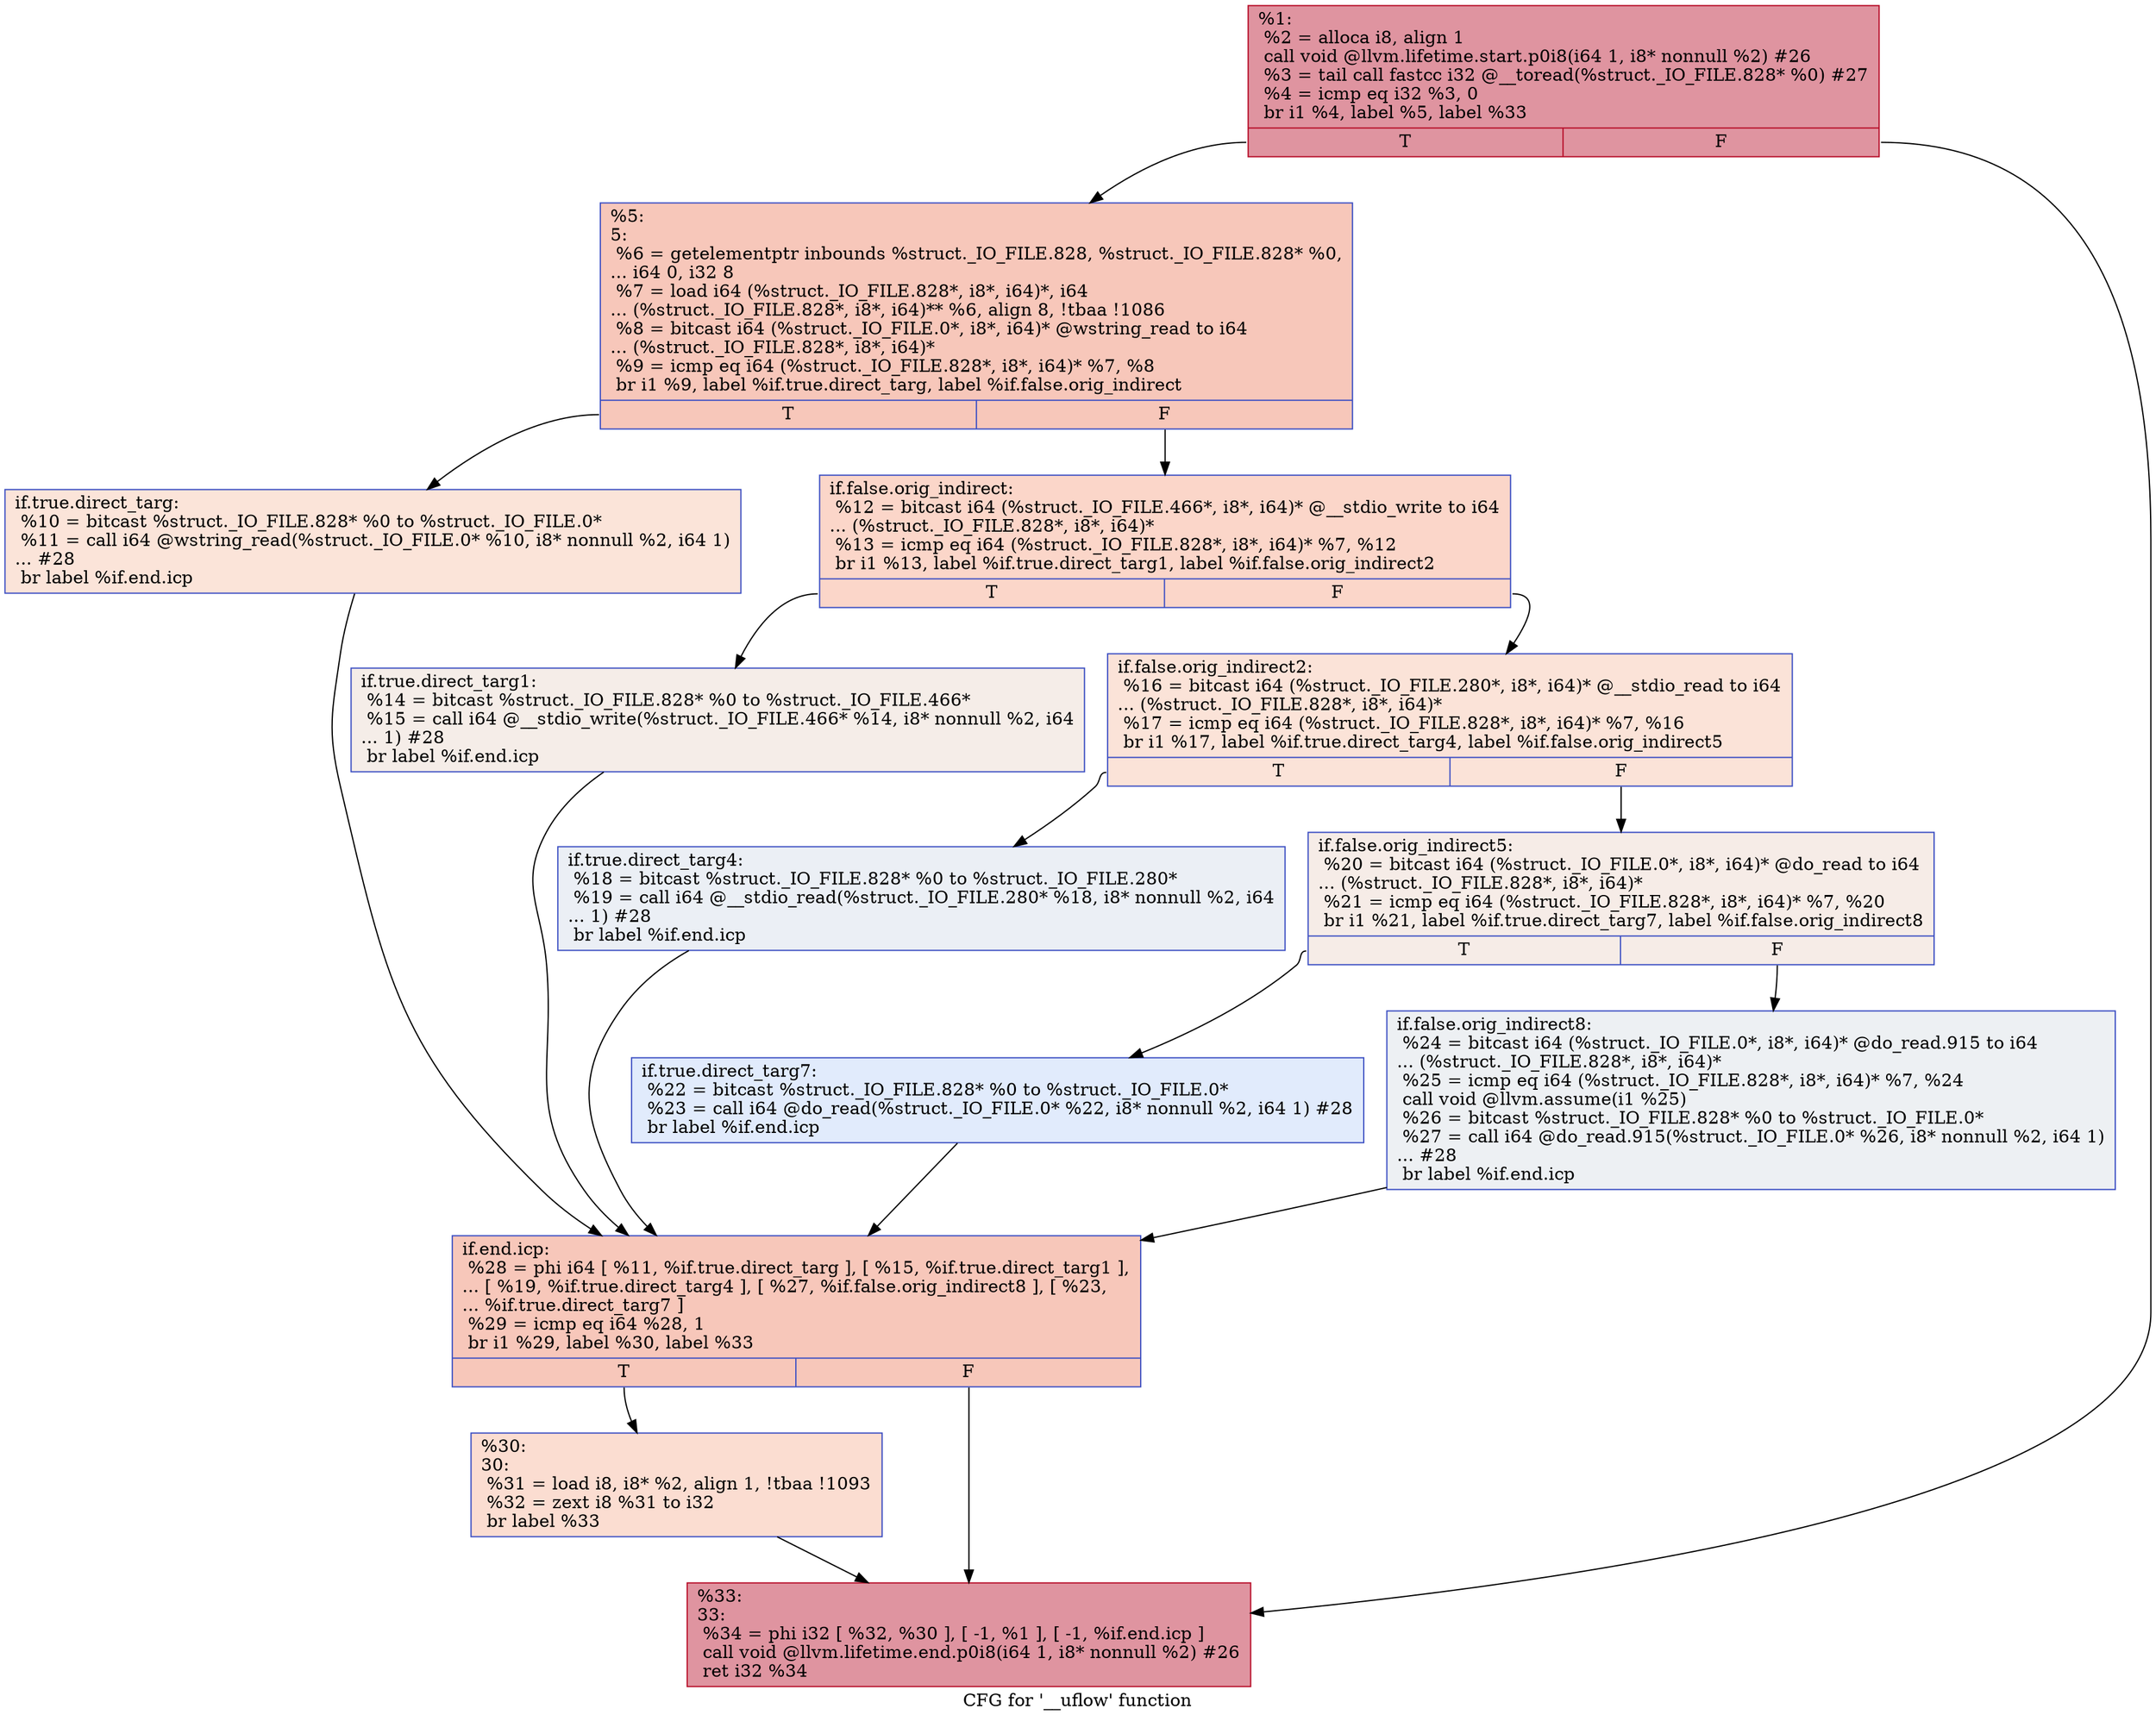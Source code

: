 digraph "CFG for '__uflow' function" {
	label="CFG for '__uflow' function";

	Node0x256d910 [shape=record,color="#b70d28ff", style=filled, fillcolor="#b70d2870",label="{%1:\l  %2 = alloca i8, align 1\l  call void @llvm.lifetime.start.p0i8(i64 1, i8* nonnull %2) #26\l  %3 = tail call fastcc i32 @__toread(%struct._IO_FILE.828* %0) #27\l  %4 = icmp eq i32 %3, 0\l  br i1 %4, label %5, label %33\l|{<s0>T|<s1>F}}"];
	Node0x256d910:s0 -> Node0x256d990;
	Node0x256d910:s1 -> Node0x256dd00;
	Node0x256d990 [shape=record,color="#3d50c3ff", style=filled, fillcolor="#ec7f6370",label="{%5:\l5:                                                \l  %6 = getelementptr inbounds %struct._IO_FILE.828, %struct._IO_FILE.828* %0,\l... i64 0, i32 8\l  %7 = load i64 (%struct._IO_FILE.828*, i8*, i64)*, i64\l... (%struct._IO_FILE.828*, i8*, i64)** %6, align 8, !tbaa !1086\l  %8 = bitcast i64 (%struct._IO_FILE.0*, i8*, i64)* @wstring_read to i64\l... (%struct._IO_FILE.828*, i8*, i64)*\l  %9 = icmp eq i64 (%struct._IO_FILE.828*, i8*, i64)* %7, %8\l  br i1 %9, label %if.true.direct_targ, label %if.false.orig_indirect\l|{<s0>T|<s1>F}}"];
	Node0x256d990:s0 -> Node0x256d9e0;
	Node0x256d990:s1 -> Node0x256da30;
	Node0x256d9e0 [shape=record,color="#3d50c3ff", style=filled, fillcolor="#f5c1a970",label="{if.true.direct_targ:                              \l  %10 = bitcast %struct._IO_FILE.828* %0 to %struct._IO_FILE.0*\l  %11 = call i64 @wstring_read(%struct._IO_FILE.0* %10, i8* nonnull %2, i64 1)\l... #28\l  br label %if.end.icp\l}"];
	Node0x256d9e0 -> Node0x256dc60;
	Node0x256da30 [shape=record,color="#3d50c3ff", style=filled, fillcolor="#f6a38570",label="{if.false.orig_indirect:                           \l  %12 = bitcast i64 (%struct._IO_FILE.466*, i8*, i64)* @__stdio_write to i64\l... (%struct._IO_FILE.828*, i8*, i64)*\l  %13 = icmp eq i64 (%struct._IO_FILE.828*, i8*, i64)* %7, %12\l  br i1 %13, label %if.true.direct_targ1, label %if.false.orig_indirect2\l|{<s0>T|<s1>F}}"];
	Node0x256da30:s0 -> Node0x256da80;
	Node0x256da30:s1 -> Node0x256dad0;
	Node0x256da80 [shape=record,color="#3d50c3ff", style=filled, fillcolor="#e8d6cc70",label="{if.true.direct_targ1:                             \l  %14 = bitcast %struct._IO_FILE.828* %0 to %struct._IO_FILE.466*\l  %15 = call i64 @__stdio_write(%struct._IO_FILE.466* %14, i8* nonnull %2, i64\l... 1) #28\l  br label %if.end.icp\l}"];
	Node0x256da80 -> Node0x256dc60;
	Node0x256dad0 [shape=record,color="#3d50c3ff", style=filled, fillcolor="#f6bfa670",label="{if.false.orig_indirect2:                          \l  %16 = bitcast i64 (%struct._IO_FILE.280*, i8*, i64)* @__stdio_read to i64\l... (%struct._IO_FILE.828*, i8*, i64)*\l  %17 = icmp eq i64 (%struct._IO_FILE.828*, i8*, i64)* %7, %16\l  br i1 %17, label %if.true.direct_targ4, label %if.false.orig_indirect5\l|{<s0>T|<s1>F}}"];
	Node0x256dad0:s0 -> Node0x256db20;
	Node0x256dad0:s1 -> Node0x256db70;
	Node0x256db20 [shape=record,color="#3d50c3ff", style=filled, fillcolor="#d1dae970",label="{if.true.direct_targ4:                             \l  %18 = bitcast %struct._IO_FILE.828* %0 to %struct._IO_FILE.280*\l  %19 = call i64 @__stdio_read(%struct._IO_FILE.280* %18, i8* nonnull %2, i64\l... 1) #28\l  br label %if.end.icp\l}"];
	Node0x256db20 -> Node0x256dc60;
	Node0x256db70 [shape=record,color="#3d50c3ff", style=filled, fillcolor="#ead5c970",label="{if.false.orig_indirect5:                          \l  %20 = bitcast i64 (%struct._IO_FILE.0*, i8*, i64)* @do_read to i64\l... (%struct._IO_FILE.828*, i8*, i64)*\l  %21 = icmp eq i64 (%struct._IO_FILE.828*, i8*, i64)* %7, %20\l  br i1 %21, label %if.true.direct_targ7, label %if.false.orig_indirect8\l|{<s0>T|<s1>F}}"];
	Node0x256db70:s0 -> Node0x256dbc0;
	Node0x256db70:s1 -> Node0x256dc10;
	Node0x256dbc0 [shape=record,color="#3d50c3ff", style=filled, fillcolor="#bbd1f870",label="{if.true.direct_targ7:                             \l  %22 = bitcast %struct._IO_FILE.828* %0 to %struct._IO_FILE.0*\l  %23 = call i64 @do_read(%struct._IO_FILE.0* %22, i8* nonnull %2, i64 1) #28\l  br label %if.end.icp\l}"];
	Node0x256dbc0 -> Node0x256dc60;
	Node0x256dc10 [shape=record,color="#3d50c3ff", style=filled, fillcolor="#d6dce470",label="{if.false.orig_indirect8:                          \l  %24 = bitcast i64 (%struct._IO_FILE.0*, i8*, i64)* @do_read.915 to i64\l... (%struct._IO_FILE.828*, i8*, i64)*\l  %25 = icmp eq i64 (%struct._IO_FILE.828*, i8*, i64)* %7, %24\l  call void @llvm.assume(i1 %25)\l  %26 = bitcast %struct._IO_FILE.828* %0 to %struct._IO_FILE.0*\l  %27 = call i64 @do_read.915(%struct._IO_FILE.0* %26, i8* nonnull %2, i64 1)\l... #28\l  br label %if.end.icp\l}"];
	Node0x256dc10 -> Node0x256dc60;
	Node0x256dc60 [shape=record,color="#3d50c3ff", style=filled, fillcolor="#ec7f6370",label="{if.end.icp:                                       \l  %28 = phi i64 [ %11, %if.true.direct_targ ], [ %15, %if.true.direct_targ1 ],\l... [ %19, %if.true.direct_targ4 ], [ %27, %if.false.orig_indirect8 ], [ %23,\l... %if.true.direct_targ7 ]\l  %29 = icmp eq i64 %28, 1\l  br i1 %29, label %30, label %33\l|{<s0>T|<s1>F}}"];
	Node0x256dc60:s0 -> Node0x256dcb0;
	Node0x256dc60:s1 -> Node0x256dd00;
	Node0x256dcb0 [shape=record,color="#3d50c3ff", style=filled, fillcolor="#f7b39670",label="{%30:\l30:                                               \l  %31 = load i8, i8* %2, align 1, !tbaa !1093\l  %32 = zext i8 %31 to i32\l  br label %33\l}"];
	Node0x256dcb0 -> Node0x256dd00;
	Node0x256dd00 [shape=record,color="#b70d28ff", style=filled, fillcolor="#b70d2870",label="{%33:\l33:                                               \l  %34 = phi i32 [ %32, %30 ], [ -1, %1 ], [ -1, %if.end.icp ]\l  call void @llvm.lifetime.end.p0i8(i64 1, i8* nonnull %2) #26\l  ret i32 %34\l}"];
}
